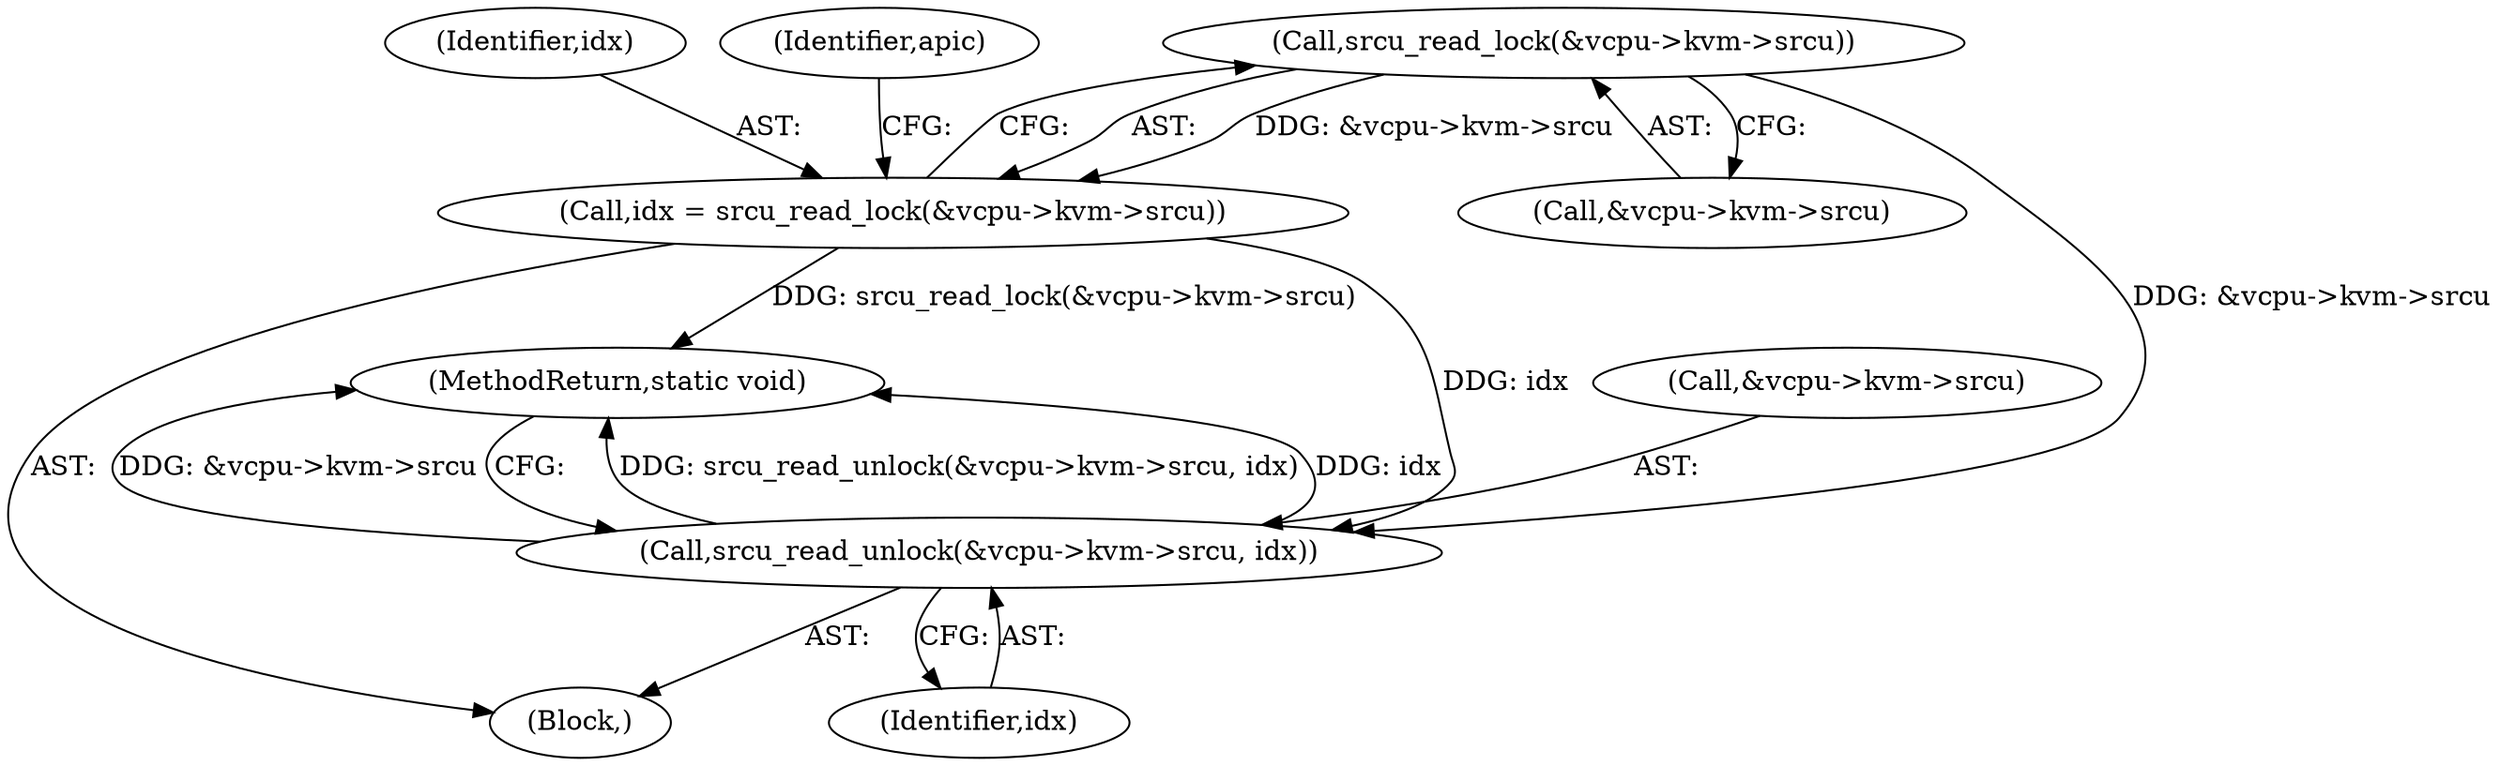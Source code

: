 digraph "1_linux_fda4e2e85589191b123d31cdc21fd33ee70f50fd_5@API" {
"1000123" [label="(Call,srcu_read_lock(&vcpu->kvm->srcu))"];
"1000121" [label="(Call,idx = srcu_read_lock(&vcpu->kvm->srcu))"];
"1000143" [label="(Call,srcu_read_unlock(&vcpu->kvm->srcu, idx))"];
"1000121" [label="(Call,idx = srcu_read_lock(&vcpu->kvm->srcu))"];
"1000102" [label="(Block,)"];
"1000122" [label="(Identifier,idx)"];
"1000123" [label="(Call,srcu_read_lock(&vcpu->kvm->srcu))"];
"1000143" [label="(Call,srcu_read_unlock(&vcpu->kvm->srcu, idx))"];
"1000151" [label="(MethodReturn,static void)"];
"1000144" [label="(Call,&vcpu->kvm->srcu)"];
"1000124" [label="(Call,&vcpu->kvm->srcu)"];
"1000132" [label="(Identifier,apic)"];
"1000150" [label="(Identifier,idx)"];
"1000123" -> "1000121"  [label="AST: "];
"1000123" -> "1000124"  [label="CFG: "];
"1000124" -> "1000123"  [label="AST: "];
"1000121" -> "1000123"  [label="CFG: "];
"1000123" -> "1000121"  [label="DDG: &vcpu->kvm->srcu"];
"1000123" -> "1000143"  [label="DDG: &vcpu->kvm->srcu"];
"1000121" -> "1000102"  [label="AST: "];
"1000122" -> "1000121"  [label="AST: "];
"1000132" -> "1000121"  [label="CFG: "];
"1000121" -> "1000151"  [label="DDG: srcu_read_lock(&vcpu->kvm->srcu)"];
"1000121" -> "1000143"  [label="DDG: idx"];
"1000143" -> "1000102"  [label="AST: "];
"1000143" -> "1000150"  [label="CFG: "];
"1000144" -> "1000143"  [label="AST: "];
"1000150" -> "1000143"  [label="AST: "];
"1000151" -> "1000143"  [label="CFG: "];
"1000143" -> "1000151"  [label="DDG: srcu_read_unlock(&vcpu->kvm->srcu, idx)"];
"1000143" -> "1000151"  [label="DDG: idx"];
"1000143" -> "1000151"  [label="DDG: &vcpu->kvm->srcu"];
}
